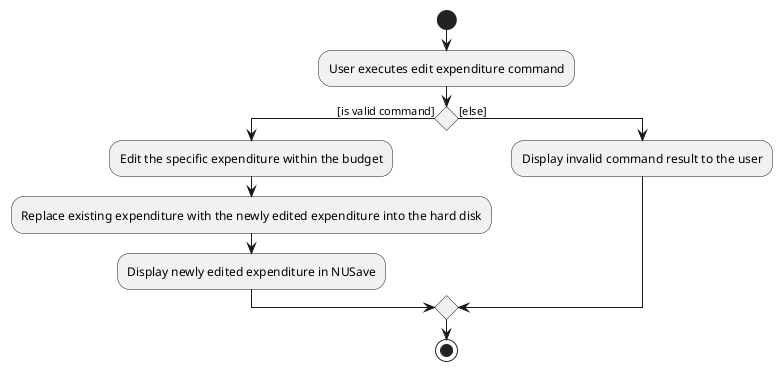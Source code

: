 @startuml
start
:User executes edit expenditure command;

'Since the beta syntax does not support placing the condition outside the
'diamond we place it as the true branch instead.

if () then ([is valid command])
    :Edit the specific expenditure within the budget;
    :Replace existing expenditure with the newly edited expenditure into the hard disk;
    :Display newly edited expenditure in NUSave;
else ([else])
:Display invalid command result to the user;
endif
stop
@enduml
